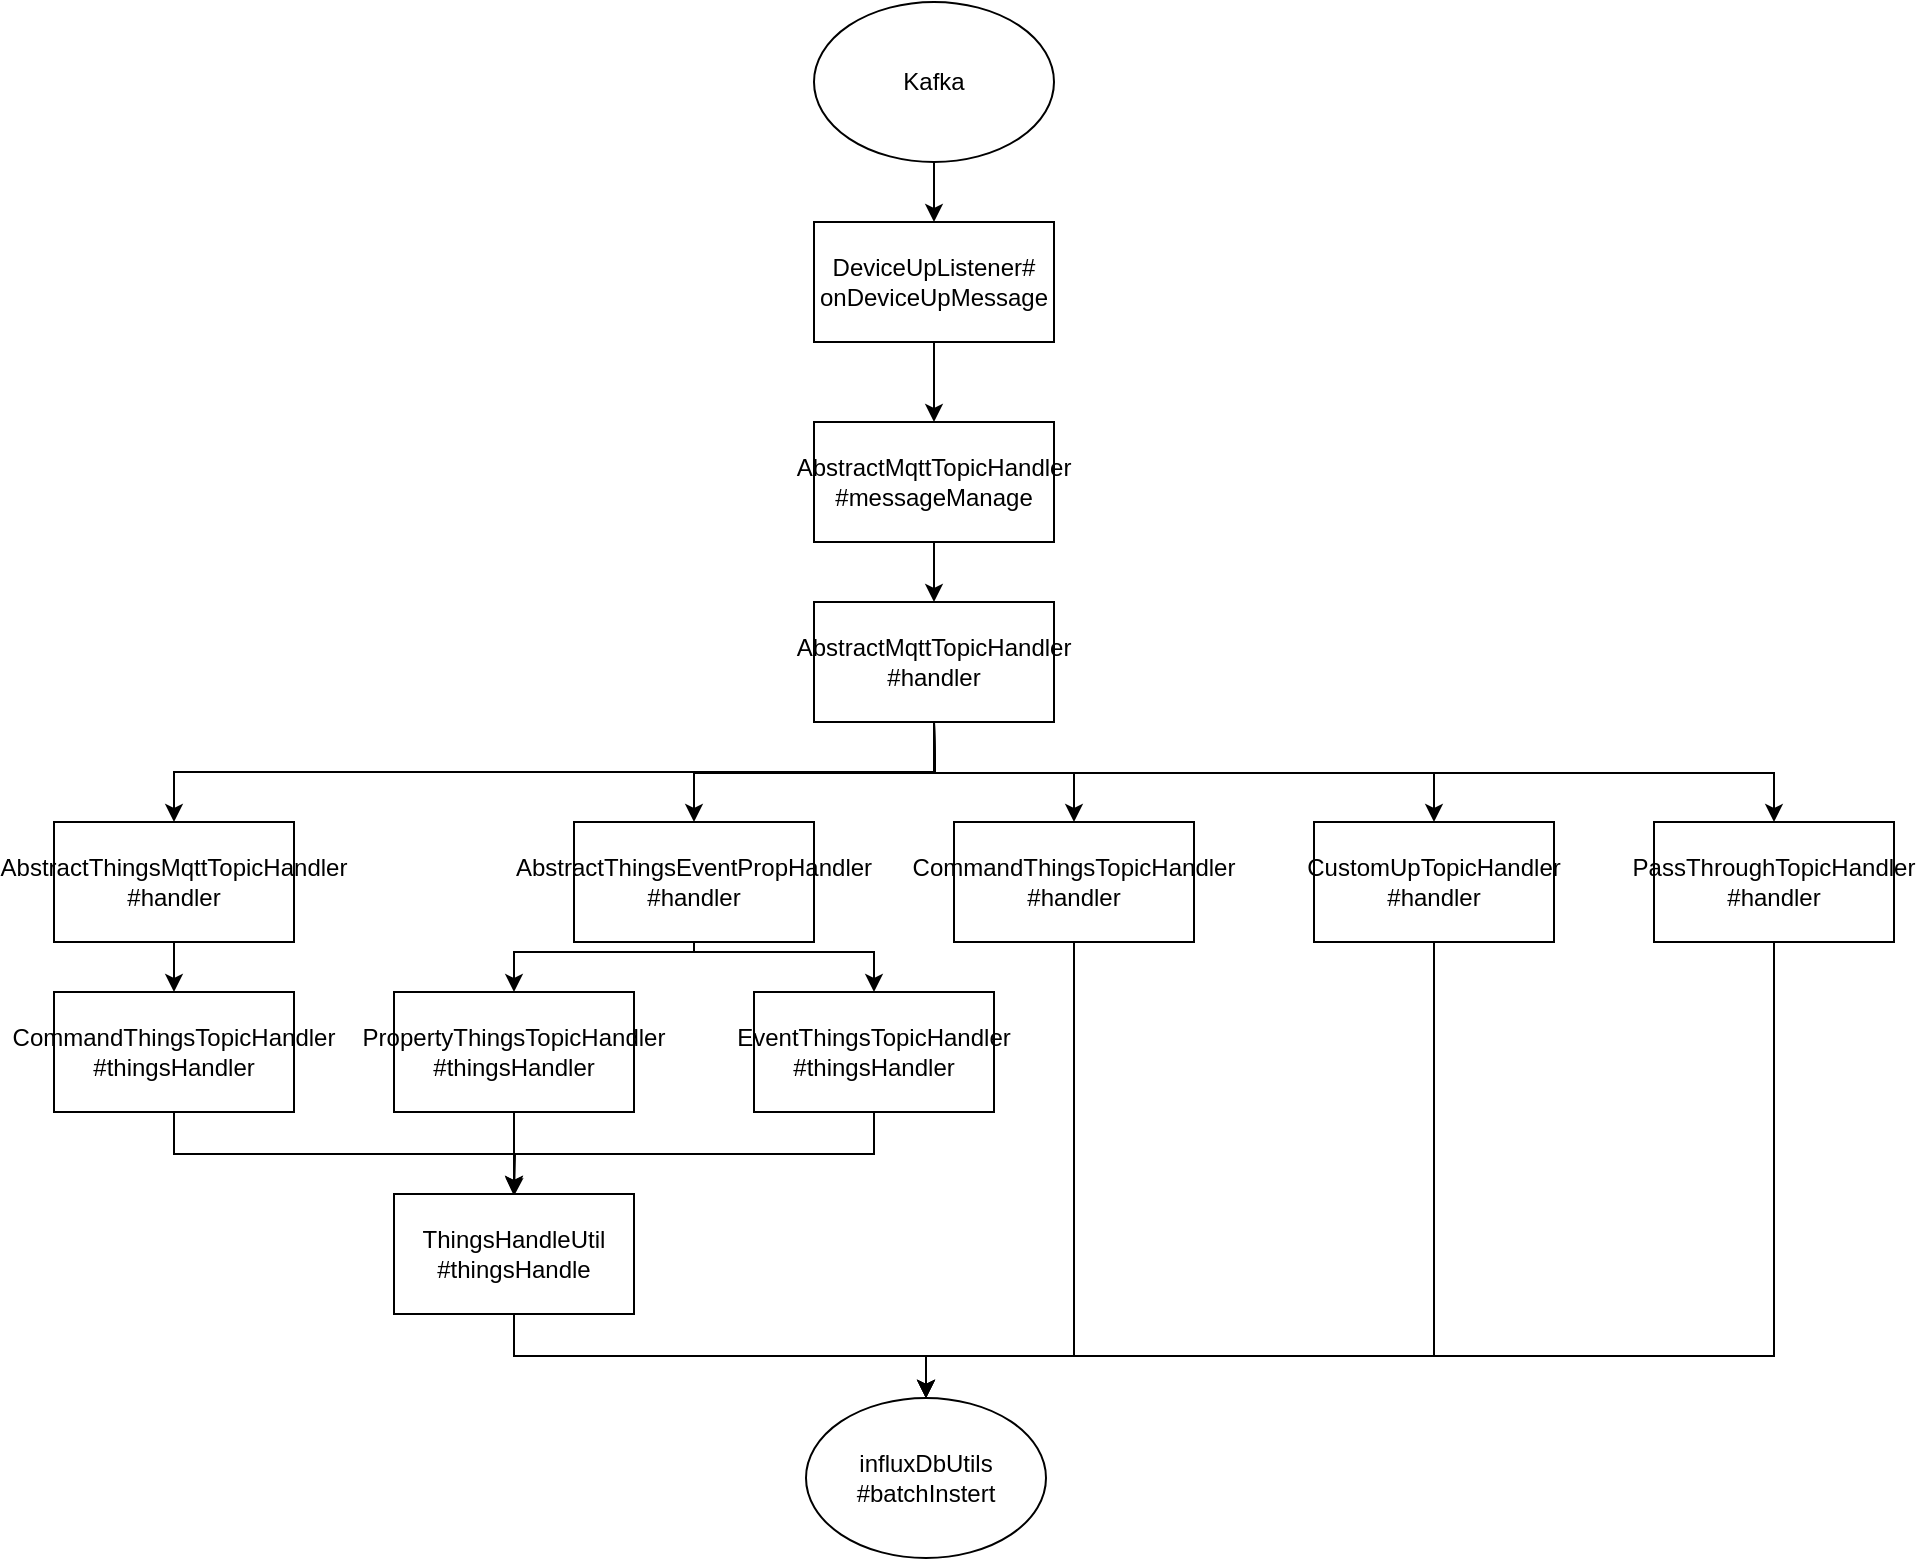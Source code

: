 <mxfile version="14.2.9" type="github">
  <diagram id="G2TjV82_RCAWxTMwxIao" name="第 1 页">
    <mxGraphModel dx="1814" dy="786" grid="0" gridSize="10" guides="1" tooltips="1" connect="1" arrows="1" fold="1" page="0" pageScale="1" pageWidth="827" pageHeight="1169" math="0" shadow="0">
      <root>
        <mxCell id="0" />
        <mxCell id="1" parent="0" />
        <mxCell id="jTtrteoiBrJ8iJZnhMro-15" value="" style="edgeStyle=orthogonalEdgeStyle;rounded=0;orthogonalLoop=1;jettySize=auto;html=1;" edge="1" parent="1" source="jTtrteoiBrJ8iJZnhMro-1" target="jTtrteoiBrJ8iJZnhMro-2">
          <mxGeometry relative="1" as="geometry" />
        </mxCell>
        <mxCell id="jTtrteoiBrJ8iJZnhMro-1" value="Kafka" style="ellipse;whiteSpace=wrap;html=1;" vertex="1" parent="1">
          <mxGeometry x="370" y="30" width="120" height="80" as="geometry" />
        </mxCell>
        <mxCell id="jTtrteoiBrJ8iJZnhMro-16" value="" style="edgeStyle=orthogonalEdgeStyle;rounded=0;orthogonalLoop=1;jettySize=auto;html=1;" edge="1" parent="1" source="jTtrteoiBrJ8iJZnhMro-2" target="jTtrteoiBrJ8iJZnhMro-3">
          <mxGeometry relative="1" as="geometry" />
        </mxCell>
        <mxCell id="jTtrteoiBrJ8iJZnhMro-2" value="DeviceUpListener#&lt;br&gt;onDeviceUpMessage" style="rounded=0;whiteSpace=wrap;html=1;" vertex="1" parent="1">
          <mxGeometry x="370" y="140" width="120" height="60" as="geometry" />
        </mxCell>
        <mxCell id="jTtrteoiBrJ8iJZnhMro-17" value="" style="edgeStyle=orthogonalEdgeStyle;rounded=0;orthogonalLoop=1;jettySize=auto;html=1;" edge="1" parent="1" source="jTtrteoiBrJ8iJZnhMro-3" target="jTtrteoiBrJ8iJZnhMro-4">
          <mxGeometry relative="1" as="geometry" />
        </mxCell>
        <mxCell id="jTtrteoiBrJ8iJZnhMro-3" value="AbstractMqttTopicHandler&lt;br&gt;#messageManage" style="rounded=0;whiteSpace=wrap;html=1;" vertex="1" parent="1">
          <mxGeometry x="370" y="240" width="120" height="60" as="geometry" />
        </mxCell>
        <mxCell id="jTtrteoiBrJ8iJZnhMro-4" value="AbstractMqttTopicHandler&lt;br&gt;#handler" style="rounded=0;whiteSpace=wrap;html=1;" vertex="1" parent="1">
          <mxGeometry x="370" y="330" width="120" height="60" as="geometry" />
        </mxCell>
        <mxCell id="jTtrteoiBrJ8iJZnhMro-18" style="edgeStyle=orthogonalEdgeStyle;rounded=0;orthogonalLoop=1;jettySize=auto;html=1;exitX=0.5;exitY=0;exitDx=0;exitDy=0;entryX=0.5;entryY=1;entryDx=0;entryDy=0;endArrow=none;endFill=0;startArrow=classic;startFill=1;" edge="1" parent="1" source="jTtrteoiBrJ8iJZnhMro-5" target="jTtrteoiBrJ8iJZnhMro-4">
          <mxGeometry relative="1" as="geometry" />
        </mxCell>
        <mxCell id="jTtrteoiBrJ8iJZnhMro-23" value="" style="edgeStyle=orthogonalEdgeStyle;rounded=0;orthogonalLoop=1;jettySize=auto;html=1;startArrow=none;startFill=0;endArrow=classic;endFill=1;" edge="1" parent="1" source="jTtrteoiBrJ8iJZnhMro-5" target="jTtrteoiBrJ8iJZnhMro-7">
          <mxGeometry relative="1" as="geometry" />
        </mxCell>
        <mxCell id="jTtrteoiBrJ8iJZnhMro-5" value="AbstractThingsMqttTopicHandler&lt;br&gt;#handler" style="rounded=0;whiteSpace=wrap;html=1;" vertex="1" parent="1">
          <mxGeometry x="-10" y="440" width="120" height="60" as="geometry" />
        </mxCell>
        <mxCell id="jTtrteoiBrJ8iJZnhMro-19" style="edgeStyle=orthogonalEdgeStyle;rounded=0;orthogonalLoop=1;jettySize=auto;html=1;exitX=0.5;exitY=0;exitDx=0;exitDy=0;startArrow=classic;startFill=1;endArrow=none;endFill=0;" edge="1" parent="1" source="jTtrteoiBrJ8iJZnhMro-6">
          <mxGeometry relative="1" as="geometry">
            <mxPoint x="430" y="390" as="targetPoint" />
          </mxGeometry>
        </mxCell>
        <mxCell id="jTtrteoiBrJ8iJZnhMro-24" style="edgeStyle=orthogonalEdgeStyle;rounded=0;orthogonalLoop=1;jettySize=auto;html=1;exitX=0.5;exitY=1;exitDx=0;exitDy=0;entryX=0.5;entryY=0;entryDx=0;entryDy=0;startArrow=none;startFill=0;endArrow=classic;endFill=1;" edge="1" parent="1" source="jTtrteoiBrJ8iJZnhMro-6" target="jTtrteoiBrJ8iJZnhMro-8">
          <mxGeometry relative="1" as="geometry">
            <Array as="points">
              <mxPoint x="310" y="505" />
              <mxPoint x="220" y="505" />
            </Array>
          </mxGeometry>
        </mxCell>
        <mxCell id="jTtrteoiBrJ8iJZnhMro-25" style="edgeStyle=orthogonalEdgeStyle;rounded=0;orthogonalLoop=1;jettySize=auto;html=1;exitX=0.5;exitY=1;exitDx=0;exitDy=0;startArrow=none;startFill=0;endArrow=classic;endFill=1;" edge="1" parent="1" source="jTtrteoiBrJ8iJZnhMro-6" target="jTtrteoiBrJ8iJZnhMro-9">
          <mxGeometry relative="1" as="geometry">
            <Array as="points">
              <mxPoint x="310" y="505" />
              <mxPoint x="400" y="505" />
            </Array>
          </mxGeometry>
        </mxCell>
        <mxCell id="jTtrteoiBrJ8iJZnhMro-6" value="AbstractThingsEventPropHandler&lt;br&gt;#handler" style="rounded=0;whiteSpace=wrap;html=1;" vertex="1" parent="1">
          <mxGeometry x="250" y="440" width="120" height="60" as="geometry" />
        </mxCell>
        <mxCell id="jTtrteoiBrJ8iJZnhMro-33" style="edgeStyle=orthogonalEdgeStyle;rounded=0;orthogonalLoop=1;jettySize=auto;html=1;exitX=0.5;exitY=1;exitDx=0;exitDy=0;entryX=0.5;entryY=0;entryDx=0;entryDy=0;startArrow=none;startFill=0;endArrow=classic;endFill=1;" edge="1" parent="1" source="jTtrteoiBrJ8iJZnhMro-7" target="jTtrteoiBrJ8iJZnhMro-32">
          <mxGeometry relative="1" as="geometry">
            <Array as="points">
              <mxPoint x="50" y="606" />
              <mxPoint x="220" y="606" />
            </Array>
          </mxGeometry>
        </mxCell>
        <mxCell id="jTtrteoiBrJ8iJZnhMro-7" value="CommandThingsTopicHandler&lt;br&gt;#thingsHandler" style="rounded=0;whiteSpace=wrap;html=1;" vertex="1" parent="1">
          <mxGeometry x="-10" y="525" width="120" height="60" as="geometry" />
        </mxCell>
        <mxCell id="jTtrteoiBrJ8iJZnhMro-34" style="edgeStyle=orthogonalEdgeStyle;rounded=0;orthogonalLoop=1;jettySize=auto;html=1;exitX=0.5;exitY=1;exitDx=0;exitDy=0;entryX=0.5;entryY=0;entryDx=0;entryDy=0;startArrow=none;startFill=0;endArrow=classic;endFill=1;" edge="1" parent="1" source="jTtrteoiBrJ8iJZnhMro-8" target="jTtrteoiBrJ8iJZnhMro-32">
          <mxGeometry relative="1" as="geometry" />
        </mxCell>
        <mxCell id="jTtrteoiBrJ8iJZnhMro-8" value="PropertyThingsTopicHandler&lt;br&gt;#thingsHandler" style="rounded=0;whiteSpace=wrap;html=1;" vertex="1" parent="1">
          <mxGeometry x="160" y="525" width="120" height="60" as="geometry" />
        </mxCell>
        <mxCell id="jTtrteoiBrJ8iJZnhMro-35" style="edgeStyle=orthogonalEdgeStyle;rounded=0;orthogonalLoop=1;jettySize=auto;html=1;exitX=0.5;exitY=1;exitDx=0;exitDy=0;startArrow=none;startFill=0;endArrow=classic;endFill=1;" edge="1" parent="1" source="jTtrteoiBrJ8iJZnhMro-9">
          <mxGeometry relative="1" as="geometry">
            <mxPoint x="220" y="627" as="targetPoint" />
          </mxGeometry>
        </mxCell>
        <mxCell id="jTtrteoiBrJ8iJZnhMro-9" value="EventThingsTopicHandler&lt;br&gt;#thingsHandler" style="rounded=0;whiteSpace=wrap;html=1;" vertex="1" parent="1">
          <mxGeometry x="340" y="525" width="120" height="60" as="geometry" />
        </mxCell>
        <mxCell id="jTtrteoiBrJ8iJZnhMro-20" style="edgeStyle=orthogonalEdgeStyle;rounded=0;orthogonalLoop=1;jettySize=auto;html=1;exitX=0.5;exitY=0;exitDx=0;exitDy=0;startArrow=classic;startFill=1;endArrow=none;endFill=0;" edge="1" parent="1" source="jTtrteoiBrJ8iJZnhMro-10">
          <mxGeometry relative="1" as="geometry">
            <mxPoint x="430" y="390" as="targetPoint" />
          </mxGeometry>
        </mxCell>
        <mxCell id="jTtrteoiBrJ8iJZnhMro-37" style="edgeStyle=orthogonalEdgeStyle;rounded=0;orthogonalLoop=1;jettySize=auto;html=1;exitX=0.5;exitY=1;exitDx=0;exitDy=0;entryX=0.5;entryY=0;entryDx=0;entryDy=0;startArrow=none;startFill=0;endArrow=classic;endFill=1;" edge="1" parent="1" source="jTtrteoiBrJ8iJZnhMro-10" target="jTtrteoiBrJ8iJZnhMro-14">
          <mxGeometry relative="1" as="geometry">
            <Array as="points">
              <mxPoint x="500" y="707" />
              <mxPoint x="426" y="707" />
            </Array>
          </mxGeometry>
        </mxCell>
        <mxCell id="jTtrteoiBrJ8iJZnhMro-10" value="CommandThingsTopicHandler&lt;br&gt;#handler" style="rounded=0;whiteSpace=wrap;html=1;" vertex="1" parent="1">
          <mxGeometry x="440" y="440" width="120" height="60" as="geometry" />
        </mxCell>
        <mxCell id="jTtrteoiBrJ8iJZnhMro-21" style="edgeStyle=orthogonalEdgeStyle;rounded=0;orthogonalLoop=1;jettySize=auto;html=1;exitX=0.5;exitY=0;exitDx=0;exitDy=0;startArrow=classic;startFill=1;endArrow=none;endFill=0;" edge="1" parent="1" source="jTtrteoiBrJ8iJZnhMro-11">
          <mxGeometry relative="1" as="geometry">
            <mxPoint x="430" y="390" as="targetPoint" />
          </mxGeometry>
        </mxCell>
        <mxCell id="jTtrteoiBrJ8iJZnhMro-40" style="edgeStyle=orthogonalEdgeStyle;rounded=0;orthogonalLoop=1;jettySize=auto;html=1;exitX=0.5;exitY=1;exitDx=0;exitDy=0;entryX=0.5;entryY=0;entryDx=0;entryDy=0;startArrow=none;startFill=0;endArrow=classic;endFill=1;" edge="1" parent="1" source="jTtrteoiBrJ8iJZnhMro-11" target="jTtrteoiBrJ8iJZnhMro-14">
          <mxGeometry relative="1" as="geometry">
            <Array as="points">
              <mxPoint x="680" y="707" />
              <mxPoint x="426" y="707" />
            </Array>
          </mxGeometry>
        </mxCell>
        <mxCell id="jTtrteoiBrJ8iJZnhMro-11" value="CustomUpTopicHandler&lt;br&gt;#handler" style="rounded=0;whiteSpace=wrap;html=1;" vertex="1" parent="1">
          <mxGeometry x="620" y="440" width="120" height="60" as="geometry" />
        </mxCell>
        <mxCell id="jTtrteoiBrJ8iJZnhMro-22" style="edgeStyle=orthogonalEdgeStyle;rounded=0;orthogonalLoop=1;jettySize=auto;html=1;exitX=0.5;exitY=0;exitDx=0;exitDy=0;startArrow=classic;startFill=1;endArrow=none;endFill=0;" edge="1" parent="1" source="jTtrteoiBrJ8iJZnhMro-12">
          <mxGeometry relative="1" as="geometry">
            <mxPoint x="430" y="390" as="targetPoint" />
          </mxGeometry>
        </mxCell>
        <mxCell id="jTtrteoiBrJ8iJZnhMro-39" style="edgeStyle=orthogonalEdgeStyle;rounded=0;orthogonalLoop=1;jettySize=auto;html=1;exitX=0.5;exitY=1;exitDx=0;exitDy=0;entryX=0.5;entryY=0;entryDx=0;entryDy=0;startArrow=none;startFill=0;endArrow=classic;endFill=1;" edge="1" parent="1" source="jTtrteoiBrJ8iJZnhMro-12" target="jTtrteoiBrJ8iJZnhMro-14">
          <mxGeometry relative="1" as="geometry">
            <Array as="points">
              <mxPoint x="850" y="707" />
              <mxPoint x="426" y="707" />
            </Array>
          </mxGeometry>
        </mxCell>
        <mxCell id="jTtrteoiBrJ8iJZnhMro-12" value="PassThroughTopicHandler&lt;br&gt;#handler" style="rounded=0;whiteSpace=wrap;html=1;" vertex="1" parent="1">
          <mxGeometry x="790" y="440" width="120" height="60" as="geometry" />
        </mxCell>
        <mxCell id="jTtrteoiBrJ8iJZnhMro-14" value="&lt;span&gt;influxDbUtils&lt;/span&gt;&lt;br&gt;&lt;span&gt;#batchInstert&lt;/span&gt;" style="ellipse;whiteSpace=wrap;html=1;" vertex="1" parent="1">
          <mxGeometry x="366" y="728" width="120" height="80" as="geometry" />
        </mxCell>
        <mxCell id="jTtrteoiBrJ8iJZnhMro-36" style="edgeStyle=orthogonalEdgeStyle;rounded=0;orthogonalLoop=1;jettySize=auto;html=1;exitX=0.5;exitY=1;exitDx=0;exitDy=0;startArrow=none;startFill=0;endArrow=classic;endFill=1;" edge="1" parent="1" source="jTtrteoiBrJ8iJZnhMro-32" target="jTtrteoiBrJ8iJZnhMro-14">
          <mxGeometry relative="1" as="geometry" />
        </mxCell>
        <mxCell id="jTtrteoiBrJ8iJZnhMro-32" value="ThingsHandleUtil&lt;br&gt;#thingsHandle" style="rounded=0;whiteSpace=wrap;html=1;" vertex="1" parent="1">
          <mxGeometry x="160" y="626" width="120" height="60" as="geometry" />
        </mxCell>
      </root>
    </mxGraphModel>
  </diagram>
</mxfile>
